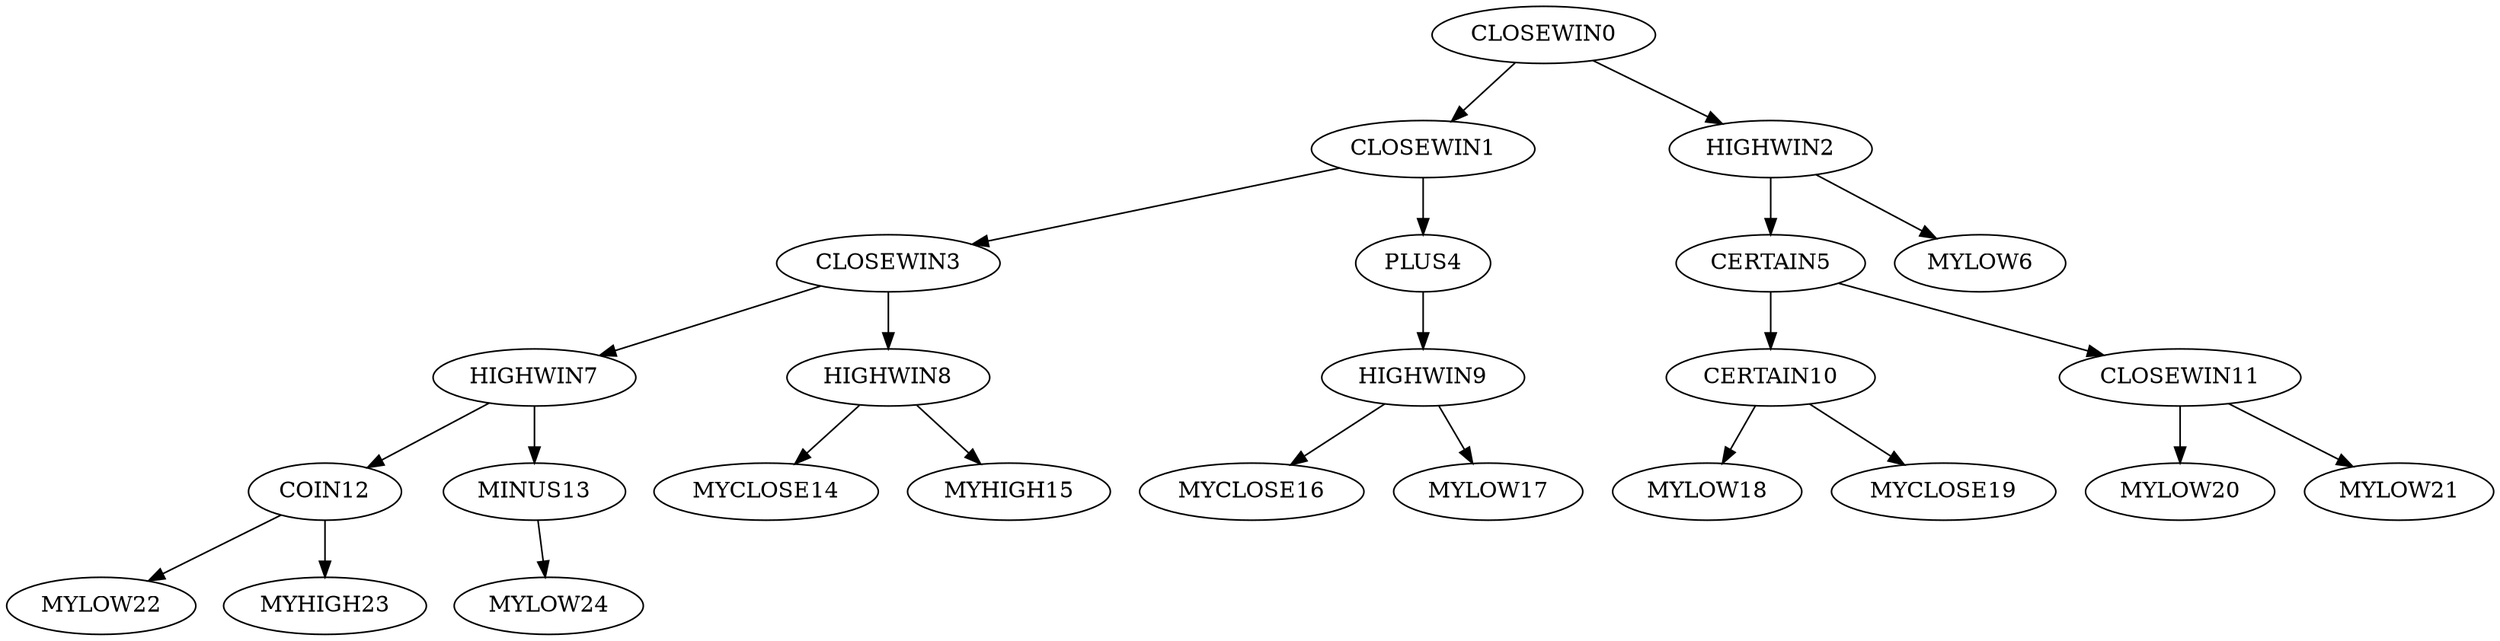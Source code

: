 digraph T {
	CLOSEWIN0 -> CLOSEWIN1;
	CLOSEWIN0 -> HIGHWIN2;
	CLOSEWIN1 -> CLOSEWIN3;
	CLOSEWIN1 -> PLUS4;
	HIGHWIN2 -> CERTAIN5;
	HIGHWIN2 -> MYLOW6;
	CLOSEWIN3 -> HIGHWIN7;
	CLOSEWIN3 -> HIGHWIN8;
	PLUS4 -> HIGHWIN9;
	CERTAIN5 -> CERTAIN10;
	CERTAIN5 -> CLOSEWIN11;
	HIGHWIN7 -> COIN12;
	HIGHWIN7 -> MINUS13;
	HIGHWIN8 -> MYCLOSE14;
	HIGHWIN8 -> MYHIGH15;
	HIGHWIN9 -> MYCLOSE16;
	HIGHWIN9 -> MYLOW17;
	CERTAIN10 -> MYLOW18;
	CERTAIN10 -> MYCLOSE19;
	CLOSEWIN11 -> MYLOW20;
	CLOSEWIN11 -> MYLOW21;
	COIN12 -> MYLOW22;
	COIN12 -> MYHIGH23;
	MINUS13 -> MYLOW24;
}